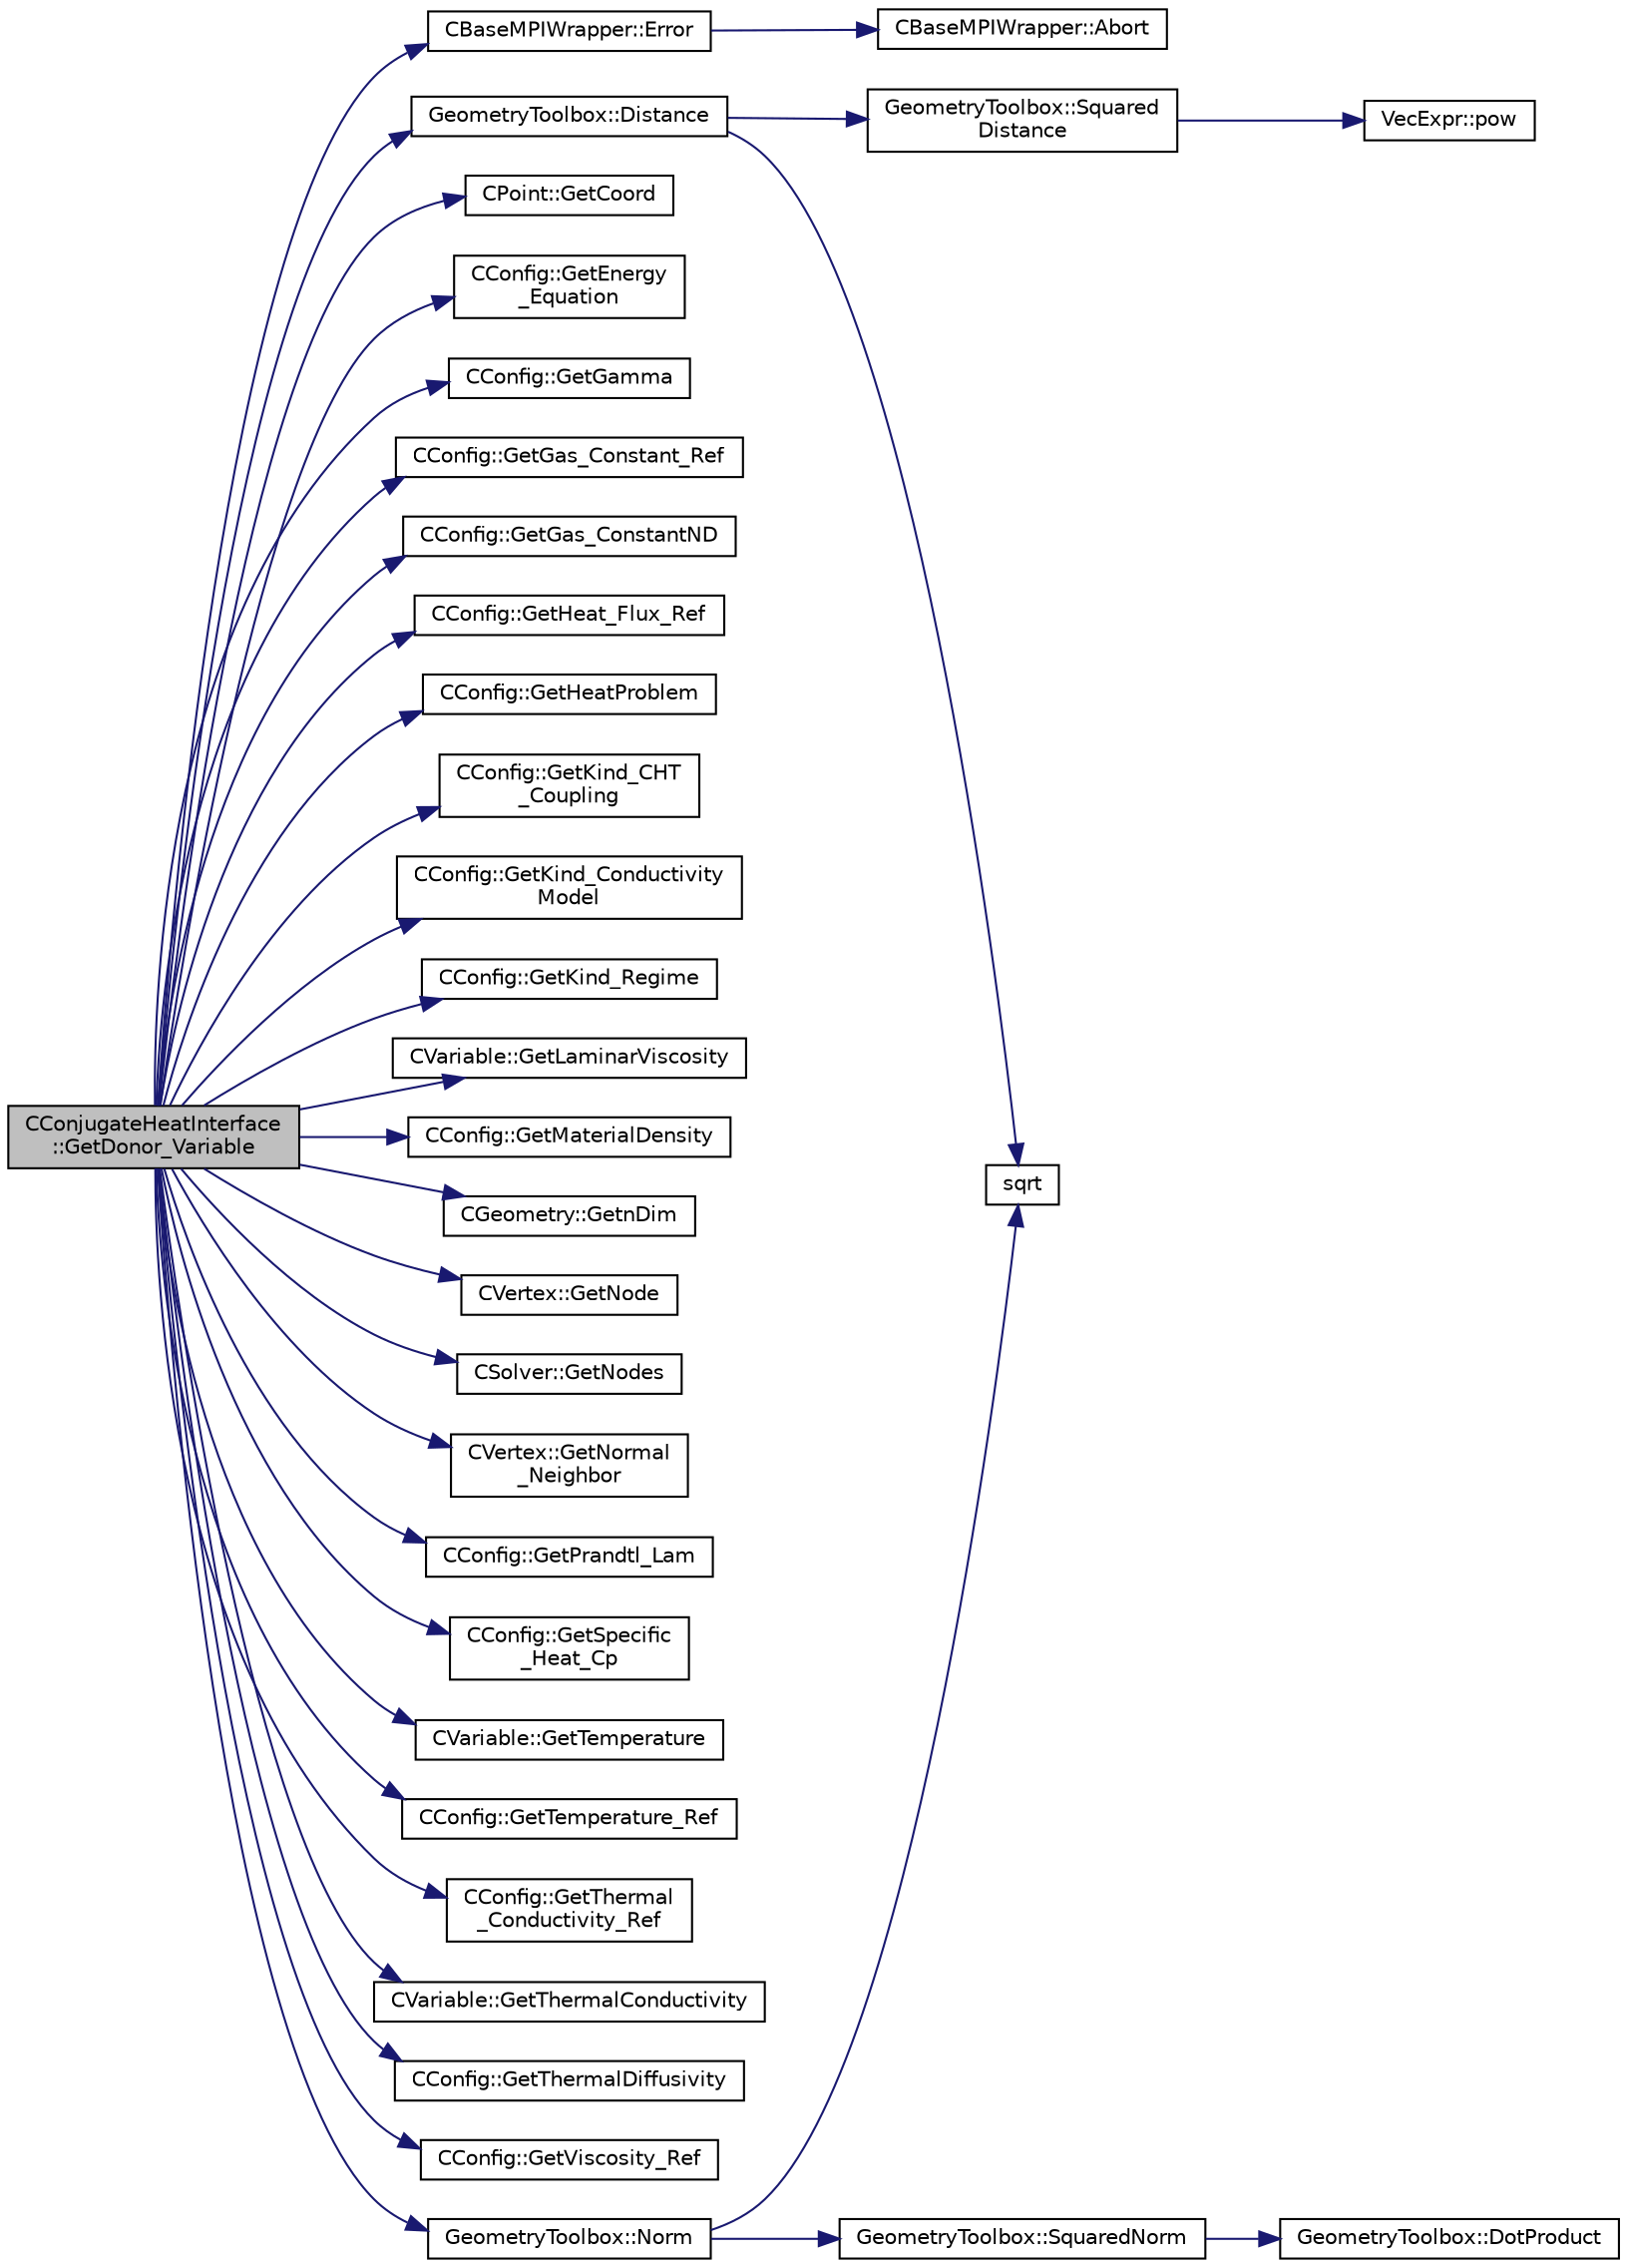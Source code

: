 digraph "CConjugateHeatInterface::GetDonor_Variable"
{
 // LATEX_PDF_SIZE
  edge [fontname="Helvetica",fontsize="10",labelfontname="Helvetica",labelfontsize="10"];
  node [fontname="Helvetica",fontsize="10",shape=record];
  rankdir="LR";
  Node1 [label="CConjugateHeatInterface\l::GetDonor_Variable",height=0.2,width=0.4,color="black", fillcolor="grey75", style="filled", fontcolor="black",tooltip="Retrieve the variable that will be sent from donor mesh to target mesh."];
  Node1 -> Node2 [color="midnightblue",fontsize="10",style="solid",fontname="Helvetica"];
  Node2 [label="GeometryToolbox::Distance",height=0.2,width=0.4,color="black", fillcolor="white", style="filled",URL="$group__GeometryToolbox.html#ga600fb4ee993ae4c3b985082d51994881",tooltip=" "];
  Node2 -> Node3 [color="midnightblue",fontsize="10",style="solid",fontname="Helvetica"];
  Node3 [label="sqrt",height=0.2,width=0.4,color="black", fillcolor="white", style="filled",URL="$group__SIMD.html#ga54a1925ab40fb4249ea255072520de35",tooltip=" "];
  Node2 -> Node4 [color="midnightblue",fontsize="10",style="solid",fontname="Helvetica"];
  Node4 [label="GeometryToolbox::Squared\lDistance",height=0.2,width=0.4,color="black", fillcolor="white", style="filled",URL="$group__GeometryToolbox.html#ga3db86410486389a5cda59b3d0ab17f66",tooltip=" "];
  Node4 -> Node5 [color="midnightblue",fontsize="10",style="solid",fontname="Helvetica"];
  Node5 [label="VecExpr::pow",height=0.2,width=0.4,color="black", fillcolor="white", style="filled",URL="$group__VecExpr.html#ga7fb255e1f2a1773d3cc6ff7bee1aadd2",tooltip=" "];
  Node1 -> Node6 [color="midnightblue",fontsize="10",style="solid",fontname="Helvetica"];
  Node6 [label="CBaseMPIWrapper::Error",height=0.2,width=0.4,color="black", fillcolor="white", style="filled",URL="$classCBaseMPIWrapper.html#a04457c47629bda56704e6a8804833eeb",tooltip=" "];
  Node6 -> Node7 [color="midnightblue",fontsize="10",style="solid",fontname="Helvetica"];
  Node7 [label="CBaseMPIWrapper::Abort",height=0.2,width=0.4,color="black", fillcolor="white", style="filled",URL="$classCBaseMPIWrapper.html#af7297d861dca86b45cf561b6ab642e8f",tooltip=" "];
  Node1 -> Node8 [color="midnightblue",fontsize="10",style="solid",fontname="Helvetica"];
  Node8 [label="CPoint::GetCoord",height=0.2,width=0.4,color="black", fillcolor="white", style="filled",URL="$classCPoint.html#ab16c29dd03911529cd73bf467c313179",tooltip="Get the coordinates dor the control volume."];
  Node1 -> Node9 [color="midnightblue",fontsize="10",style="solid",fontname="Helvetica"];
  Node9 [label="CConfig::GetEnergy\l_Equation",height=0.2,width=0.4,color="black", fillcolor="white", style="filled",URL="$classCConfig.html#a085accf5825cdba0219fc734f4fadb8c",tooltip="Flag for whether to solve the energy equation for incompressible flows."];
  Node1 -> Node10 [color="midnightblue",fontsize="10",style="solid",fontname="Helvetica"];
  Node10 [label="CConfig::GetGamma",height=0.2,width=0.4,color="black", fillcolor="white", style="filled",URL="$classCConfig.html#a0b5df9254891b32a88e83880778f9261",tooltip="Get the value of the Gamma of fluid (ratio of specific heats)."];
  Node1 -> Node11 [color="midnightblue",fontsize="10",style="solid",fontname="Helvetica"];
  Node11 [label="CConfig::GetGas_Constant_Ref",height=0.2,width=0.4,color="black", fillcolor="white", style="filled",URL="$classCConfig.html#aebfb3f25485baca7c446630ffd4f744f",tooltip="Get the reference value for the specific gas constant."];
  Node1 -> Node12 [color="midnightblue",fontsize="10",style="solid",fontname="Helvetica"];
  Node12 [label="CConfig::GetGas_ConstantND",height=0.2,width=0.4,color="black", fillcolor="white", style="filled",URL="$classCConfig.html#a1431ababf767a9f74ff74fe9ef647957",tooltip="Get the value of specific gas constant."];
  Node1 -> Node13 [color="midnightblue",fontsize="10",style="solid",fontname="Helvetica"];
  Node13 [label="CConfig::GetHeat_Flux_Ref",height=0.2,width=0.4,color="black", fillcolor="white", style="filled",URL="$classCConfig.html#ab99f4c81b2b9dd7e4b0f917ad8c5e829",tooltip="Get the reference value for the heat flux."];
  Node1 -> Node14 [color="midnightblue",fontsize="10",style="solid",fontname="Helvetica"];
  Node14 [label="CConfig::GetHeatProblem",height=0.2,width=0.4,color="black", fillcolor="white", style="filled",URL="$classCConfig.html#a605eb8cfb0618fbfb9fc84499b659762",tooltip="Return true if a heat solver is in use."];
  Node1 -> Node15 [color="midnightblue",fontsize="10",style="solid",fontname="Helvetica"];
  Node15 [label="CConfig::GetKind_CHT\l_Coupling",height=0.2,width=0.4,color="black", fillcolor="white", style="filled",URL="$classCConfig.html#ad6b987ff9624f8c077eb6354670bb64b",tooltip="Get the CHT couling method."];
  Node1 -> Node16 [color="midnightblue",fontsize="10",style="solid",fontname="Helvetica"];
  Node16 [label="CConfig::GetKind_Conductivity\lModel",height=0.2,width=0.4,color="black", fillcolor="white", style="filled",URL="$classCConfig.html#acd8ad5627f0ef500dddc707b7e298527",tooltip="Get the value of the thermal conductivity model."];
  Node1 -> Node17 [color="midnightblue",fontsize="10",style="solid",fontname="Helvetica"];
  Node17 [label="CConfig::GetKind_Regime",height=0.2,width=0.4,color="black", fillcolor="white", style="filled",URL="$classCConfig.html#afbf664fbd8b2c75c5874432fdc185937",tooltip="Governing equations of the flow (it can be different from the run time equation)."];
  Node1 -> Node18 [color="midnightblue",fontsize="10",style="solid",fontname="Helvetica"];
  Node18 [label="CVariable::GetLaminarViscosity",height=0.2,width=0.4,color="black", fillcolor="white", style="filled",URL="$classCVariable.html#a0acbe55ca86de2c0205ae921193e9e95",tooltip="A virtual member."];
  Node1 -> Node19 [color="midnightblue",fontsize="10",style="solid",fontname="Helvetica"];
  Node19 [label="CConfig::GetMaterialDensity",height=0.2,width=0.4,color="black", fillcolor="white", style="filled",URL="$classCConfig.html#a0c94c5c7d5f337b69586bc1c5a998235",tooltip="Get the Material Density."];
  Node1 -> Node20 [color="midnightblue",fontsize="10",style="solid",fontname="Helvetica"];
  Node20 [label="CGeometry::GetnDim",height=0.2,width=0.4,color="black", fillcolor="white", style="filled",URL="$classCGeometry.html#ace7f7fe876f629f5bd5f92d4805a1a4b",tooltip="Get number of coordinates."];
  Node1 -> Node21 [color="midnightblue",fontsize="10",style="solid",fontname="Helvetica"];
  Node21 [label="CVertex::GetNode",height=0.2,width=0.4,color="black", fillcolor="white", style="filled",URL="$classCVertex.html#ad568da06e7191358d3a09a1bee71cdb5",tooltip="Get the node of the vertex."];
  Node1 -> Node22 [color="midnightblue",fontsize="10",style="solid",fontname="Helvetica"];
  Node22 [label="CSolver::GetNodes",height=0.2,width=0.4,color="black", fillcolor="white", style="filled",URL="$classCSolver.html#af3198e52a2ea377bb765647b5e697197",tooltip="Allow outside access to the nodes of the solver, containing conservatives, primitives,..."];
  Node1 -> Node23 [color="midnightblue",fontsize="10",style="solid",fontname="Helvetica"];
  Node23 [label="CVertex::GetNormal\l_Neighbor",height=0.2,width=0.4,color="black", fillcolor="white", style="filled",URL="$classCVertex.html#ab8b0e96f9384b0a861c7a70616976b75",tooltip="Get the value of the closest neighbor."];
  Node1 -> Node24 [color="midnightblue",fontsize="10",style="solid",fontname="Helvetica"];
  Node24 [label="CConfig::GetPrandtl_Lam",height=0.2,width=0.4,color="black", fillcolor="white", style="filled",URL="$classCConfig.html#a502035c2b049606186e11e01b7df626a",tooltip="Get the value of the laminar Prandtl number."];
  Node1 -> Node25 [color="midnightblue",fontsize="10",style="solid",fontname="Helvetica"];
  Node25 [label="CConfig::GetSpecific\l_Heat_Cp",height=0.2,width=0.4,color="black", fillcolor="white", style="filled",URL="$classCConfig.html#a8e883a1ee10ef2690053a6aa23f87b42",tooltip="Get the value of specific heat at constant pressure."];
  Node1 -> Node26 [color="midnightblue",fontsize="10",style="solid",fontname="Helvetica"];
  Node26 [label="CVariable::GetTemperature",height=0.2,width=0.4,color="black", fillcolor="white", style="filled",URL="$classCVariable.html#a21a72a13ee2eb461b8c439c8eb4fce19",tooltip="A virtual member."];
  Node1 -> Node27 [color="midnightblue",fontsize="10",style="solid",fontname="Helvetica"];
  Node27 [label="CConfig::GetTemperature_Ref",height=0.2,width=0.4,color="black", fillcolor="white", style="filled",URL="$classCConfig.html#a218d027f78cd801a8734a2d4581591ad",tooltip="Get the value of the reference temperature for non-dimensionalization."];
  Node1 -> Node28 [color="midnightblue",fontsize="10",style="solid",fontname="Helvetica"];
  Node28 [label="CConfig::GetThermal\l_Conductivity_Ref",height=0.2,width=0.4,color="black", fillcolor="white", style="filled",URL="$classCConfig.html#aa15603cf55e4942f88b1ff09ec476e42",tooltip="Get the value of the reference thermal conductivity for non-dimensionalization."];
  Node1 -> Node29 [color="midnightblue",fontsize="10",style="solid",fontname="Helvetica"];
  Node29 [label="CVariable::GetThermalConductivity",height=0.2,width=0.4,color="black", fillcolor="white", style="filled",URL="$classCVariable.html#a05aa9ee34c744629c72742c05ceab246",tooltip="A virtual member."];
  Node1 -> Node30 [color="midnightblue",fontsize="10",style="solid",fontname="Helvetica"];
  Node30 [label="CConfig::GetThermalDiffusivity",height=0.2,width=0.4,color="black", fillcolor="white", style="filled",URL="$classCConfig.html#a5f2a8d5a5bd497c507d2799926161259",tooltip="Get the value of the thermal diffusivity for solids."];
  Node1 -> Node31 [color="midnightblue",fontsize="10",style="solid",fontname="Helvetica"];
  Node31 [label="CConfig::GetViscosity_Ref",height=0.2,width=0.4,color="black", fillcolor="white", style="filled",URL="$classCConfig.html#a41b0f8e61d28823cc5a0b7a98e79a020",tooltip="Get the value of the reference viscosity for non-dimensionalization."];
  Node1 -> Node32 [color="midnightblue",fontsize="10",style="solid",fontname="Helvetica"];
  Node32 [label="GeometryToolbox::Norm",height=0.2,width=0.4,color="black", fillcolor="white", style="filled",URL="$group__GeometryToolbox.html#gad8b24e50333c9a8378f7abf18222f36a",tooltip=" "];
  Node32 -> Node3 [color="midnightblue",fontsize="10",style="solid",fontname="Helvetica"];
  Node32 -> Node33 [color="midnightblue",fontsize="10",style="solid",fontname="Helvetica"];
  Node33 [label="GeometryToolbox::SquaredNorm",height=0.2,width=0.4,color="black", fillcolor="white", style="filled",URL="$group__GeometryToolbox.html#ga98c9b9314cc6352c9bba49b8cfb4b056",tooltip=" "];
  Node33 -> Node34 [color="midnightblue",fontsize="10",style="solid",fontname="Helvetica"];
  Node34 [label="GeometryToolbox::DotProduct",height=0.2,width=0.4,color="black", fillcolor="white", style="filled",URL="$group__GeometryToolbox.html#ga7ec3e1e20fab73dbf0159fe38492cc89",tooltip=" "];
}
